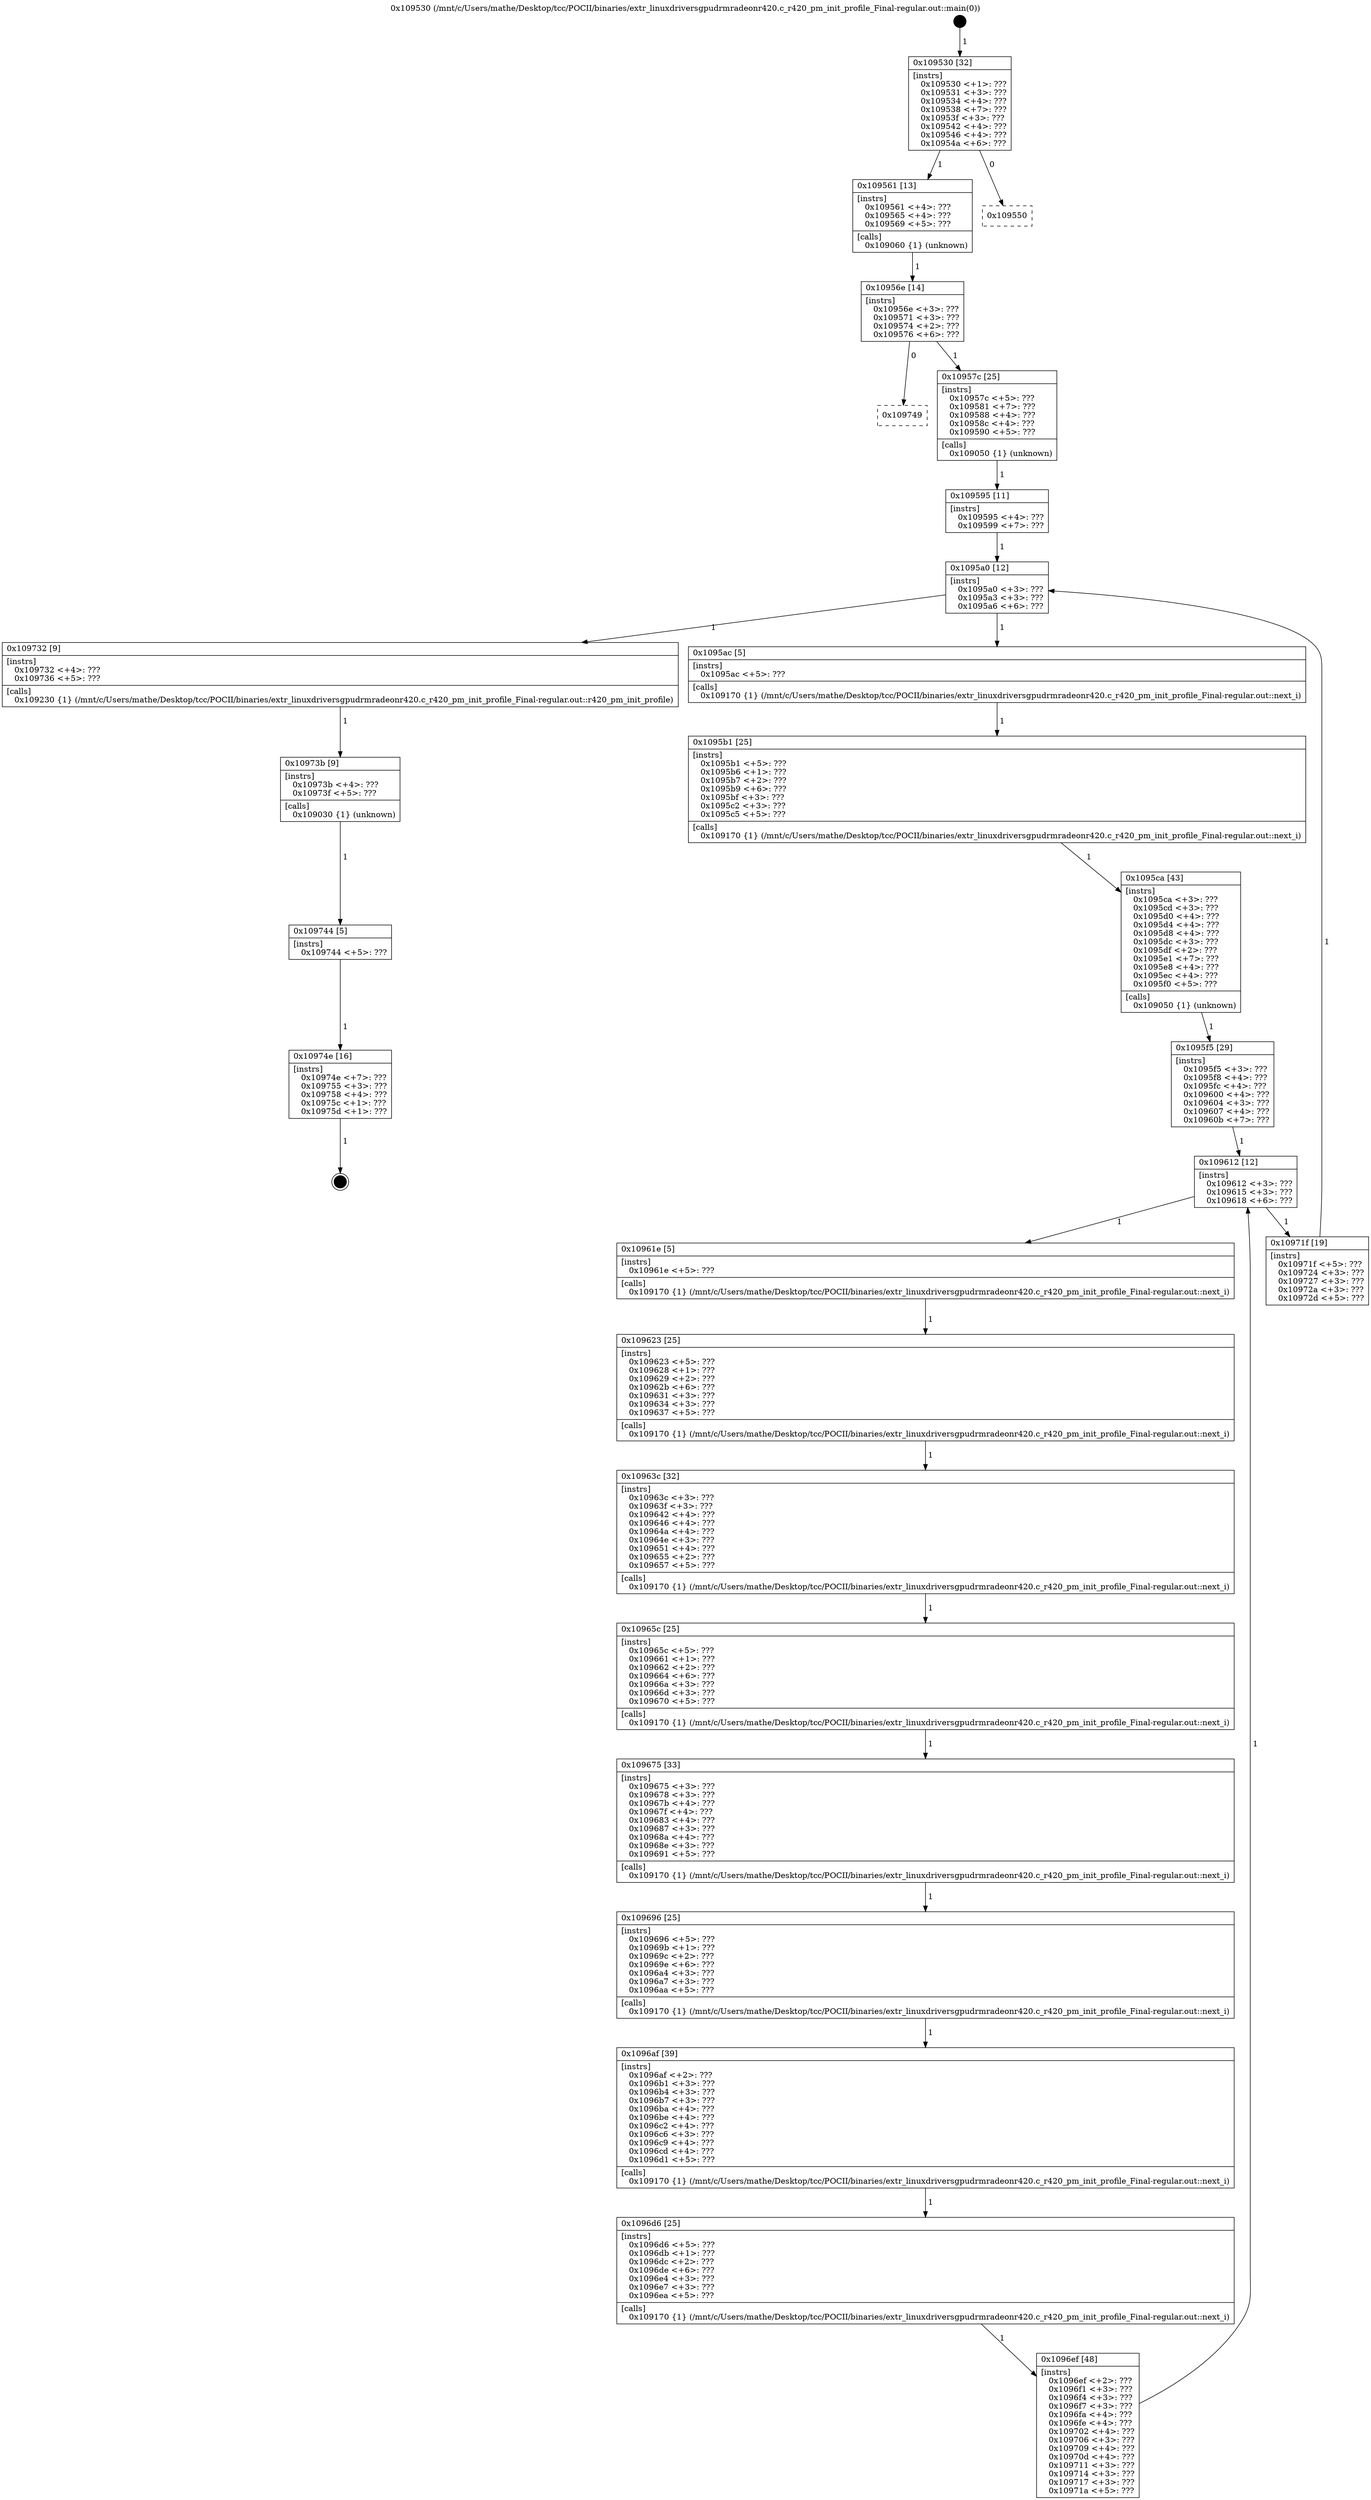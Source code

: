 digraph "0x109530" {
  label = "0x109530 (/mnt/c/Users/mathe/Desktop/tcc/POCII/binaries/extr_linuxdriversgpudrmradeonr420.c_r420_pm_init_profile_Final-regular.out::main(0))"
  labelloc = "t"
  node[shape=record]

  Entry [label="",width=0.3,height=0.3,shape=circle,fillcolor=black,style=filled]
  "0x109530" [label="{
     0x109530 [32]\l
     | [instrs]\l
     &nbsp;&nbsp;0x109530 \<+1\>: ???\l
     &nbsp;&nbsp;0x109531 \<+3\>: ???\l
     &nbsp;&nbsp;0x109534 \<+4\>: ???\l
     &nbsp;&nbsp;0x109538 \<+7\>: ???\l
     &nbsp;&nbsp;0x10953f \<+3\>: ???\l
     &nbsp;&nbsp;0x109542 \<+4\>: ???\l
     &nbsp;&nbsp;0x109546 \<+4\>: ???\l
     &nbsp;&nbsp;0x10954a \<+6\>: ???\l
  }"]
  "0x109561" [label="{
     0x109561 [13]\l
     | [instrs]\l
     &nbsp;&nbsp;0x109561 \<+4\>: ???\l
     &nbsp;&nbsp;0x109565 \<+4\>: ???\l
     &nbsp;&nbsp;0x109569 \<+5\>: ???\l
     | [calls]\l
     &nbsp;&nbsp;0x109060 \{1\} (unknown)\l
  }"]
  "0x109550" [label="{
     0x109550\l
  }", style=dashed]
  "0x10956e" [label="{
     0x10956e [14]\l
     | [instrs]\l
     &nbsp;&nbsp;0x10956e \<+3\>: ???\l
     &nbsp;&nbsp;0x109571 \<+3\>: ???\l
     &nbsp;&nbsp;0x109574 \<+2\>: ???\l
     &nbsp;&nbsp;0x109576 \<+6\>: ???\l
  }"]
  "0x109749" [label="{
     0x109749\l
  }", style=dashed]
  "0x10957c" [label="{
     0x10957c [25]\l
     | [instrs]\l
     &nbsp;&nbsp;0x10957c \<+5\>: ???\l
     &nbsp;&nbsp;0x109581 \<+7\>: ???\l
     &nbsp;&nbsp;0x109588 \<+4\>: ???\l
     &nbsp;&nbsp;0x10958c \<+4\>: ???\l
     &nbsp;&nbsp;0x109590 \<+5\>: ???\l
     | [calls]\l
     &nbsp;&nbsp;0x109050 \{1\} (unknown)\l
  }"]
  Exit [label="",width=0.3,height=0.3,shape=circle,fillcolor=black,style=filled,peripheries=2]
  "0x1095a0" [label="{
     0x1095a0 [12]\l
     | [instrs]\l
     &nbsp;&nbsp;0x1095a0 \<+3\>: ???\l
     &nbsp;&nbsp;0x1095a3 \<+3\>: ???\l
     &nbsp;&nbsp;0x1095a6 \<+6\>: ???\l
  }"]
  "0x109732" [label="{
     0x109732 [9]\l
     | [instrs]\l
     &nbsp;&nbsp;0x109732 \<+4\>: ???\l
     &nbsp;&nbsp;0x109736 \<+5\>: ???\l
     | [calls]\l
     &nbsp;&nbsp;0x109230 \{1\} (/mnt/c/Users/mathe/Desktop/tcc/POCII/binaries/extr_linuxdriversgpudrmradeonr420.c_r420_pm_init_profile_Final-regular.out::r420_pm_init_profile)\l
  }"]
  "0x1095ac" [label="{
     0x1095ac [5]\l
     | [instrs]\l
     &nbsp;&nbsp;0x1095ac \<+5\>: ???\l
     | [calls]\l
     &nbsp;&nbsp;0x109170 \{1\} (/mnt/c/Users/mathe/Desktop/tcc/POCII/binaries/extr_linuxdriversgpudrmradeonr420.c_r420_pm_init_profile_Final-regular.out::next_i)\l
  }"]
  "0x1095b1" [label="{
     0x1095b1 [25]\l
     | [instrs]\l
     &nbsp;&nbsp;0x1095b1 \<+5\>: ???\l
     &nbsp;&nbsp;0x1095b6 \<+1\>: ???\l
     &nbsp;&nbsp;0x1095b7 \<+2\>: ???\l
     &nbsp;&nbsp;0x1095b9 \<+6\>: ???\l
     &nbsp;&nbsp;0x1095bf \<+3\>: ???\l
     &nbsp;&nbsp;0x1095c2 \<+3\>: ???\l
     &nbsp;&nbsp;0x1095c5 \<+5\>: ???\l
     | [calls]\l
     &nbsp;&nbsp;0x109170 \{1\} (/mnt/c/Users/mathe/Desktop/tcc/POCII/binaries/extr_linuxdriversgpudrmradeonr420.c_r420_pm_init_profile_Final-regular.out::next_i)\l
  }"]
  "0x1095ca" [label="{
     0x1095ca [43]\l
     | [instrs]\l
     &nbsp;&nbsp;0x1095ca \<+3\>: ???\l
     &nbsp;&nbsp;0x1095cd \<+3\>: ???\l
     &nbsp;&nbsp;0x1095d0 \<+4\>: ???\l
     &nbsp;&nbsp;0x1095d4 \<+4\>: ???\l
     &nbsp;&nbsp;0x1095d8 \<+4\>: ???\l
     &nbsp;&nbsp;0x1095dc \<+3\>: ???\l
     &nbsp;&nbsp;0x1095df \<+2\>: ???\l
     &nbsp;&nbsp;0x1095e1 \<+7\>: ???\l
     &nbsp;&nbsp;0x1095e8 \<+4\>: ???\l
     &nbsp;&nbsp;0x1095ec \<+4\>: ???\l
     &nbsp;&nbsp;0x1095f0 \<+5\>: ???\l
     | [calls]\l
     &nbsp;&nbsp;0x109050 \{1\} (unknown)\l
  }"]
  "0x109612" [label="{
     0x109612 [12]\l
     | [instrs]\l
     &nbsp;&nbsp;0x109612 \<+3\>: ???\l
     &nbsp;&nbsp;0x109615 \<+3\>: ???\l
     &nbsp;&nbsp;0x109618 \<+6\>: ???\l
  }"]
  "0x10971f" [label="{
     0x10971f [19]\l
     | [instrs]\l
     &nbsp;&nbsp;0x10971f \<+5\>: ???\l
     &nbsp;&nbsp;0x109724 \<+3\>: ???\l
     &nbsp;&nbsp;0x109727 \<+3\>: ???\l
     &nbsp;&nbsp;0x10972a \<+3\>: ???\l
     &nbsp;&nbsp;0x10972d \<+5\>: ???\l
  }"]
  "0x10961e" [label="{
     0x10961e [5]\l
     | [instrs]\l
     &nbsp;&nbsp;0x10961e \<+5\>: ???\l
     | [calls]\l
     &nbsp;&nbsp;0x109170 \{1\} (/mnt/c/Users/mathe/Desktop/tcc/POCII/binaries/extr_linuxdriversgpudrmradeonr420.c_r420_pm_init_profile_Final-regular.out::next_i)\l
  }"]
  "0x109623" [label="{
     0x109623 [25]\l
     | [instrs]\l
     &nbsp;&nbsp;0x109623 \<+5\>: ???\l
     &nbsp;&nbsp;0x109628 \<+1\>: ???\l
     &nbsp;&nbsp;0x109629 \<+2\>: ???\l
     &nbsp;&nbsp;0x10962b \<+6\>: ???\l
     &nbsp;&nbsp;0x109631 \<+3\>: ???\l
     &nbsp;&nbsp;0x109634 \<+3\>: ???\l
     &nbsp;&nbsp;0x109637 \<+5\>: ???\l
     | [calls]\l
     &nbsp;&nbsp;0x109170 \{1\} (/mnt/c/Users/mathe/Desktop/tcc/POCII/binaries/extr_linuxdriversgpudrmradeonr420.c_r420_pm_init_profile_Final-regular.out::next_i)\l
  }"]
  "0x10963c" [label="{
     0x10963c [32]\l
     | [instrs]\l
     &nbsp;&nbsp;0x10963c \<+3\>: ???\l
     &nbsp;&nbsp;0x10963f \<+3\>: ???\l
     &nbsp;&nbsp;0x109642 \<+4\>: ???\l
     &nbsp;&nbsp;0x109646 \<+4\>: ???\l
     &nbsp;&nbsp;0x10964a \<+4\>: ???\l
     &nbsp;&nbsp;0x10964e \<+3\>: ???\l
     &nbsp;&nbsp;0x109651 \<+4\>: ???\l
     &nbsp;&nbsp;0x109655 \<+2\>: ???\l
     &nbsp;&nbsp;0x109657 \<+5\>: ???\l
     | [calls]\l
     &nbsp;&nbsp;0x109170 \{1\} (/mnt/c/Users/mathe/Desktop/tcc/POCII/binaries/extr_linuxdriversgpudrmradeonr420.c_r420_pm_init_profile_Final-regular.out::next_i)\l
  }"]
  "0x10965c" [label="{
     0x10965c [25]\l
     | [instrs]\l
     &nbsp;&nbsp;0x10965c \<+5\>: ???\l
     &nbsp;&nbsp;0x109661 \<+1\>: ???\l
     &nbsp;&nbsp;0x109662 \<+2\>: ???\l
     &nbsp;&nbsp;0x109664 \<+6\>: ???\l
     &nbsp;&nbsp;0x10966a \<+3\>: ???\l
     &nbsp;&nbsp;0x10966d \<+3\>: ???\l
     &nbsp;&nbsp;0x109670 \<+5\>: ???\l
     | [calls]\l
     &nbsp;&nbsp;0x109170 \{1\} (/mnt/c/Users/mathe/Desktop/tcc/POCII/binaries/extr_linuxdriversgpudrmradeonr420.c_r420_pm_init_profile_Final-regular.out::next_i)\l
  }"]
  "0x109675" [label="{
     0x109675 [33]\l
     | [instrs]\l
     &nbsp;&nbsp;0x109675 \<+3\>: ???\l
     &nbsp;&nbsp;0x109678 \<+3\>: ???\l
     &nbsp;&nbsp;0x10967b \<+4\>: ???\l
     &nbsp;&nbsp;0x10967f \<+4\>: ???\l
     &nbsp;&nbsp;0x109683 \<+4\>: ???\l
     &nbsp;&nbsp;0x109687 \<+3\>: ???\l
     &nbsp;&nbsp;0x10968a \<+4\>: ???\l
     &nbsp;&nbsp;0x10968e \<+3\>: ???\l
     &nbsp;&nbsp;0x109691 \<+5\>: ???\l
     | [calls]\l
     &nbsp;&nbsp;0x109170 \{1\} (/mnt/c/Users/mathe/Desktop/tcc/POCII/binaries/extr_linuxdriversgpudrmradeonr420.c_r420_pm_init_profile_Final-regular.out::next_i)\l
  }"]
  "0x109696" [label="{
     0x109696 [25]\l
     | [instrs]\l
     &nbsp;&nbsp;0x109696 \<+5\>: ???\l
     &nbsp;&nbsp;0x10969b \<+1\>: ???\l
     &nbsp;&nbsp;0x10969c \<+2\>: ???\l
     &nbsp;&nbsp;0x10969e \<+6\>: ???\l
     &nbsp;&nbsp;0x1096a4 \<+3\>: ???\l
     &nbsp;&nbsp;0x1096a7 \<+3\>: ???\l
     &nbsp;&nbsp;0x1096aa \<+5\>: ???\l
     | [calls]\l
     &nbsp;&nbsp;0x109170 \{1\} (/mnt/c/Users/mathe/Desktop/tcc/POCII/binaries/extr_linuxdriversgpudrmradeonr420.c_r420_pm_init_profile_Final-regular.out::next_i)\l
  }"]
  "0x1096af" [label="{
     0x1096af [39]\l
     | [instrs]\l
     &nbsp;&nbsp;0x1096af \<+2\>: ???\l
     &nbsp;&nbsp;0x1096b1 \<+3\>: ???\l
     &nbsp;&nbsp;0x1096b4 \<+3\>: ???\l
     &nbsp;&nbsp;0x1096b7 \<+3\>: ???\l
     &nbsp;&nbsp;0x1096ba \<+4\>: ???\l
     &nbsp;&nbsp;0x1096be \<+4\>: ???\l
     &nbsp;&nbsp;0x1096c2 \<+4\>: ???\l
     &nbsp;&nbsp;0x1096c6 \<+3\>: ???\l
     &nbsp;&nbsp;0x1096c9 \<+4\>: ???\l
     &nbsp;&nbsp;0x1096cd \<+4\>: ???\l
     &nbsp;&nbsp;0x1096d1 \<+5\>: ???\l
     | [calls]\l
     &nbsp;&nbsp;0x109170 \{1\} (/mnt/c/Users/mathe/Desktop/tcc/POCII/binaries/extr_linuxdriversgpudrmradeonr420.c_r420_pm_init_profile_Final-regular.out::next_i)\l
  }"]
  "0x1096d6" [label="{
     0x1096d6 [25]\l
     | [instrs]\l
     &nbsp;&nbsp;0x1096d6 \<+5\>: ???\l
     &nbsp;&nbsp;0x1096db \<+1\>: ???\l
     &nbsp;&nbsp;0x1096dc \<+2\>: ???\l
     &nbsp;&nbsp;0x1096de \<+6\>: ???\l
     &nbsp;&nbsp;0x1096e4 \<+3\>: ???\l
     &nbsp;&nbsp;0x1096e7 \<+3\>: ???\l
     &nbsp;&nbsp;0x1096ea \<+5\>: ???\l
     | [calls]\l
     &nbsp;&nbsp;0x109170 \{1\} (/mnt/c/Users/mathe/Desktop/tcc/POCII/binaries/extr_linuxdriversgpudrmradeonr420.c_r420_pm_init_profile_Final-regular.out::next_i)\l
  }"]
  "0x1096ef" [label="{
     0x1096ef [48]\l
     | [instrs]\l
     &nbsp;&nbsp;0x1096ef \<+2\>: ???\l
     &nbsp;&nbsp;0x1096f1 \<+3\>: ???\l
     &nbsp;&nbsp;0x1096f4 \<+3\>: ???\l
     &nbsp;&nbsp;0x1096f7 \<+3\>: ???\l
     &nbsp;&nbsp;0x1096fa \<+4\>: ???\l
     &nbsp;&nbsp;0x1096fe \<+4\>: ???\l
     &nbsp;&nbsp;0x109702 \<+4\>: ???\l
     &nbsp;&nbsp;0x109706 \<+3\>: ???\l
     &nbsp;&nbsp;0x109709 \<+4\>: ???\l
     &nbsp;&nbsp;0x10970d \<+4\>: ???\l
     &nbsp;&nbsp;0x109711 \<+3\>: ???\l
     &nbsp;&nbsp;0x109714 \<+3\>: ???\l
     &nbsp;&nbsp;0x109717 \<+3\>: ???\l
     &nbsp;&nbsp;0x10971a \<+5\>: ???\l
  }"]
  "0x1095f5" [label="{
     0x1095f5 [29]\l
     | [instrs]\l
     &nbsp;&nbsp;0x1095f5 \<+3\>: ???\l
     &nbsp;&nbsp;0x1095f8 \<+4\>: ???\l
     &nbsp;&nbsp;0x1095fc \<+4\>: ???\l
     &nbsp;&nbsp;0x109600 \<+4\>: ???\l
     &nbsp;&nbsp;0x109604 \<+3\>: ???\l
     &nbsp;&nbsp;0x109607 \<+4\>: ???\l
     &nbsp;&nbsp;0x10960b \<+7\>: ???\l
  }"]
  "0x10974e" [label="{
     0x10974e [16]\l
     | [instrs]\l
     &nbsp;&nbsp;0x10974e \<+7\>: ???\l
     &nbsp;&nbsp;0x109755 \<+3\>: ???\l
     &nbsp;&nbsp;0x109758 \<+4\>: ???\l
     &nbsp;&nbsp;0x10975c \<+1\>: ???\l
     &nbsp;&nbsp;0x10975d \<+1\>: ???\l
  }"]
  "0x109595" [label="{
     0x109595 [11]\l
     | [instrs]\l
     &nbsp;&nbsp;0x109595 \<+4\>: ???\l
     &nbsp;&nbsp;0x109599 \<+7\>: ???\l
  }"]
  "0x10973b" [label="{
     0x10973b [9]\l
     | [instrs]\l
     &nbsp;&nbsp;0x10973b \<+4\>: ???\l
     &nbsp;&nbsp;0x10973f \<+5\>: ???\l
     | [calls]\l
     &nbsp;&nbsp;0x109030 \{1\} (unknown)\l
  }"]
  "0x109744" [label="{
     0x109744 [5]\l
     | [instrs]\l
     &nbsp;&nbsp;0x109744 \<+5\>: ???\l
  }"]
  Entry -> "0x109530" [label=" 1"]
  "0x109530" -> "0x109561" [label=" 1"]
  "0x109530" -> "0x109550" [label=" 0"]
  "0x109561" -> "0x10956e" [label=" 1"]
  "0x10956e" -> "0x109749" [label=" 0"]
  "0x10956e" -> "0x10957c" [label=" 1"]
  "0x10974e" -> Exit [label=" 1"]
  "0x10957c" -> "0x109595" [label=" 1"]
  "0x1095a0" -> "0x109732" [label=" 1"]
  "0x1095a0" -> "0x1095ac" [label=" 1"]
  "0x1095ac" -> "0x1095b1" [label=" 1"]
  "0x1095b1" -> "0x1095ca" [label=" 1"]
  "0x1095ca" -> "0x1095f5" [label=" 1"]
  "0x109612" -> "0x10971f" [label=" 1"]
  "0x109612" -> "0x10961e" [label=" 1"]
  "0x10961e" -> "0x109623" [label=" 1"]
  "0x109623" -> "0x10963c" [label=" 1"]
  "0x10963c" -> "0x10965c" [label=" 1"]
  "0x10965c" -> "0x109675" [label=" 1"]
  "0x109675" -> "0x109696" [label=" 1"]
  "0x109696" -> "0x1096af" [label=" 1"]
  "0x1096af" -> "0x1096d6" [label=" 1"]
  "0x1096d6" -> "0x1096ef" [label=" 1"]
  "0x1095f5" -> "0x109612" [label=" 1"]
  "0x1096ef" -> "0x109612" [label=" 1"]
  "0x109744" -> "0x10974e" [label=" 1"]
  "0x109595" -> "0x1095a0" [label=" 1"]
  "0x10971f" -> "0x1095a0" [label=" 1"]
  "0x109732" -> "0x10973b" [label=" 1"]
  "0x10973b" -> "0x109744" [label=" 1"]
}

